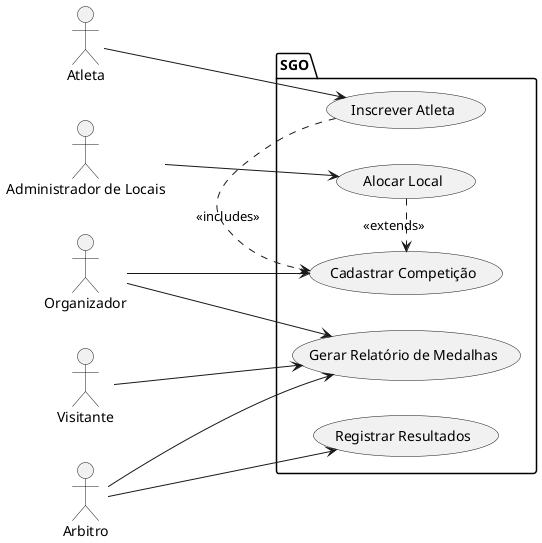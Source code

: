 @startuml
left to right direction
actor "Organizador" as Organizador
actor "Atleta" as Atleta
actor "Administrador de Locais" as AdminLoc
actor "Arbitro" as Arbitro
actor "Visitante" as Visitante


package "SGO" {
usecase "Cadastrar Competição" as UC1
usecase "Inscrever Atleta" as UC2
usecase "Alocar Local" as UC3
usecase "Registrar Resultados" as UC4
usecase "Gerar Relatório de Medalhas" as UC5
}


Organizador --> UC1
Atleta --> UC2
AdminLoc --> UC3
Arbitro --> UC4
Visitante --> UC5
Organizador --> UC5
Arbitro --> UC5


UC2 .> UC1 : <<includes>>
UC3 .> UC1 : <<extends>>
@enduml